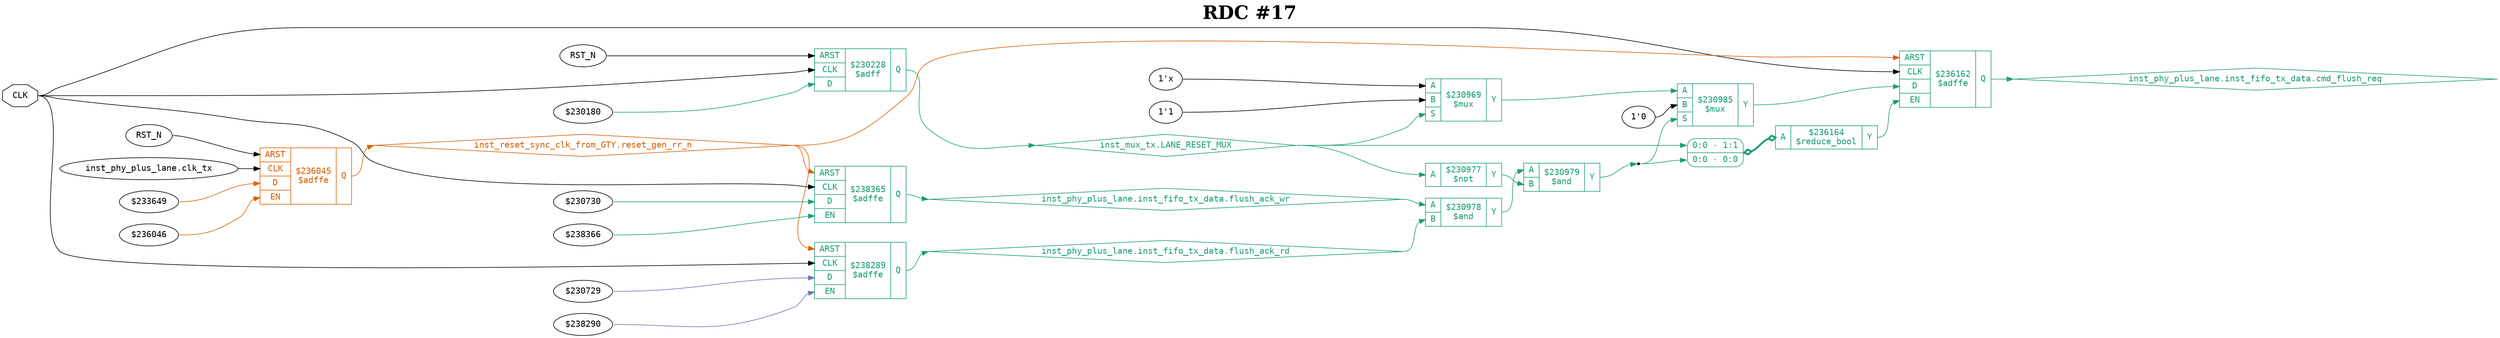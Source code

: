 digraph "spacefibre_light_top" {
label=<<b>RDC #17</b>>;
labelloc="t"
fontsize="30"
node ["fontname"="Courier"]
edge ["fontname"="Courier"]
rankdir="LR";
remincross=true;
n7 [ shape=octagon, label="CLK", color="black", fontcolor="black", href="/src/ip_spacefibre_light_top/spacefibre_light_top.vhd#45" ];
n8 [ shape=diamond, label="inst_mux_tx.LANE_RESET_MUX", colorscheme="dark28", color="1", fontcolor="1", href="/src/ip_spacefibre_light_top/mux_tx.vhd#58" ];
n9 [ shape=diamond, label="inst_phy_plus_lane.inst_fifo_tx_data.cmd_flush_req", colorscheme="dark28", color="1", fontcolor="1", href="/src/ip/fifo_dc/fifo_dc.vhd#111" ];
n10 [ shape=diamond, label="inst_phy_plus_lane.inst_fifo_tx_data.flush_ack_rd", colorscheme="dark28", color="1", fontcolor="1", href="/src/ip/fifo_dc/fifo_dc.vhd#120" ];
n11 [ shape=diamond, label="inst_phy_plus_lane.inst_fifo_tx_data.flush_ack_wr", colorscheme="dark28", color="1", fontcolor="1", href="/src/ip/fifo_dc/fifo_dc.vhd#119" ];
n12 [ shape=diamond, label="inst_reset_sync_clk_from_GTY.reset_gen_rr_n", colorscheme="dark28", color="2", fontcolor="2", href="/src/ip_spacefibre_light_top/reset_gen.vhd#46" ];
{ rank="source"; n7;}
{ rank="sink";}
v0 [ label="RST_N" ];
v1 [ label="inst_phy_plus_lane.clk_tx" ];
v2 [ label="$233649" ];
v3 [ label="$236046" ];
c17 [ shape=record, label="{{<p13> ARST|<p7> CLK|<p14> D|<p15> EN}|$236045\n$adffe|{<p16> Q}}", colorscheme="dark28", color="2", fontcolor="2" , href="/src/ip_spacefibre_light_top/reset_gen.vhd#56"  ];
c18 [ shape=record, label="{{<p13> ARST|<p7> CLK|<p14> D|<p15> EN}|$236162\n$adffe|{<p16> Q}}", colorscheme="dark28", color="1", fontcolor="1" , href="/src/ip/fifo_dc/fifo_dc.vhd#440"  ];
v4 [ label="$230729" ];
v5 [ label="$238290" ];
c19 [ shape=record, label="{{<p13> ARST|<p7> CLK|<p14> D|<p15> EN}|$238289\n$adffe|{<p16> Q}}", colorscheme="dark28", color="1", fontcolor="1" , href="/src/ip/fifo_dc/fifo_dc.vhd#440"  ];
v6 [ label="$230730" ];
v7 [ label="$238366" ];
c20 [ shape=record, label="{{<p13> ARST|<p7> CLK|<p14> D|<p15> EN}|$238365\n$adffe|{<p16> Q}}", colorscheme="dark28", color="1", fontcolor="1" , href="/src/ip/fifo_dc/fifo_dc.vhd#440"  ];
c23 [ shape=record, label="{{<p21> A}|$236164\n$reduce_bool|{<p22> Y}}", colorscheme="dark28", color="1", fontcolor="1" ];
x8 [ shape=record, style=rounded, label="<s1> 0:0 - 1:1 |<s0> 0:0 - 0:0 ", colorscheme="dark28", color="1", fontcolor="1" ];
x8:e -> c23:p21:w [arrowhead=odiamond, arrowtail=odiamond, dir=both, colorscheme="dark28", color="1", fontcolor="1", style="setlinewidth(3)", label=""];
v9 [ label="RST_N" ];
v10 [ label="$230180" ];
c24 [ shape=record, label="{{<p13> ARST|<p7> CLK|<p14> D}|$230228\n$adff|{<p16> Q}}", colorscheme="dark28", color="1", fontcolor="1" , href="/src/ip_spacefibre_light_top/mux_tx.vhd#75"  ];
v11 [ label="1'x" ];
v12 [ label="1'1" ];
c27 [ shape=record, label="{{<p21> A|<p25> B|<p26> S}|$230969\n$mux|{<p22> Y}}", colorscheme="dark28", color="1", fontcolor="1" , href="/src/ip/fifo_dc/fifo_dc.vhd#455"  ];
c28 [ shape=record, label="{{<p21> A}|$230977\n$not|{<p22> Y}}", colorscheme="dark28", color="1", fontcolor="1" , href="/src/ip/fifo_dc/fifo_dc.vhd#471"  ];
c29 [ shape=record, label="{{<p21> A|<p25> B}|$230978\n$and|{<p22> Y}}", colorscheme="dark28", color="1", fontcolor="1" , href="/src/ip/fifo_dc/fifo_dc.vhd#471"  ];
c30 [ shape=record, label="{{<p21> A|<p25> B}|$230979\n$and|{<p22> Y}}", colorscheme="dark28", color="1", fontcolor="1" , href="/src/ip/fifo_dc/fifo_dc.vhd#471"  ];
v13 [ label="1'0" ];
c31 [ shape=record, label="{{<p21> A|<p25> B|<p26> S}|$230985\n$mux|{<p22> Y}}", colorscheme="dark28", color="1", fontcolor="1" , href="/src/ip/fifo_dc/fifo_dc.vhd#471"  ];
c23:p22:e -> c18:p15:w [colorscheme="dark28", color="1", fontcolor="1", label=""];
c19:p16:e -> n10:w [colorscheme="dark28", color="1", fontcolor="1", label=""];
n10:e -> c29:p25:w [colorscheme="dark28", color="1", fontcolor="1", label=""];
c20:p16:e -> n11:w [colorscheme="dark28", color="1", fontcolor="1", label=""];
n11:e -> c29:p21:w [colorscheme="dark28", color="1", fontcolor="1", label=""];
c17:p16:e -> n12:w [colorscheme="dark28", color="2", fontcolor="2", label=""];
n12:e -> c18:p13:w [colorscheme="dark28", color="2", fontcolor="2", label=""];
n12:e -> c19:p13:w [colorscheme="dark28", color="2", fontcolor="2", label=""];
n12:e -> c20:p13:w [colorscheme="dark28", color="2", fontcolor="2", label=""];
c27:p22:e -> c31:p21:w [colorscheme="dark28", color="1", fontcolor="1", label=""];
c28:p22:e -> c30:p25:w [colorscheme="dark28", color="1", fontcolor="1", label=""];
c29:p22:e -> c30:p21:w [colorscheme="dark28", color="1", fontcolor="1", label=""];
n5 [ shape=point ];
c30:p22:e -> n5:w [colorscheme="dark28", color="1", fontcolor="1", label=""];
n5:e -> c31:p26:w [colorscheme="dark28", color="1", fontcolor="1", label=""];
n5:e -> x8:s0:w [colorscheme="dark28", color="1", fontcolor="1", label=""];
c31:p22:e -> c18:p14:w [colorscheme="dark28", color="1", fontcolor="1", label=""];
n7:e -> c18:p7:w [color="black", fontcolor="black", label=""];
n7:e -> c19:p7:w [color="black", fontcolor="black", label=""];
n7:e -> c20:p7:w [color="black", fontcolor="black", label=""];
n7:e -> c24:p7:w [color="black", fontcolor="black", label=""];
c24:p16:e -> n8:w [colorscheme="dark28", color="1", fontcolor="1", label=""];
n8:e -> c27:p26:w [colorscheme="dark28", color="1", fontcolor="1", label=""];
n8:e -> c28:p21:w [colorscheme="dark28", color="1", fontcolor="1", label=""];
n8:e -> x8:s1:w [colorscheme="dark28", color="1", fontcolor="1", label=""];
c18:p16:e -> n9:w [colorscheme="dark28", color="1", fontcolor="1", label=""];
v0:e -> c17:p13:w [color="black", fontcolor="black", label=""];
v1:e -> c17:p7:w [color="black", fontcolor="black", label=""];
v10:e -> c24:p14:w [colorscheme="dark28", color="1", fontcolor="1", label=""];
v11:e -> c27:p21:w [color="black", fontcolor="black", label=""];
v12:e -> c27:p25:w [color="black", fontcolor="black", label=""];
v13:e -> c31:p25:w [color="black", fontcolor="black", label=""];
v2:e -> c17:p14:w [colorscheme="dark28", color="2", fontcolor="2", label=""];
v3:e -> c17:p15:w [colorscheme="dark28", color="2", fontcolor="2", label=""];
v4:e -> c19:p14:w [colorscheme="dark28", color="3", fontcolor="3", label=""];
v5:e -> c19:p15:w [colorscheme="dark28", color="3", fontcolor="3", label=""];
v6:e -> c20:p14:w [colorscheme="dark28", color="1", fontcolor="1", label=""];
v7:e -> c20:p15:w [colorscheme="dark28", color="1", fontcolor="1", label=""];
v9:e -> c24:p13:w [color="black", fontcolor="black", label=""];
}
